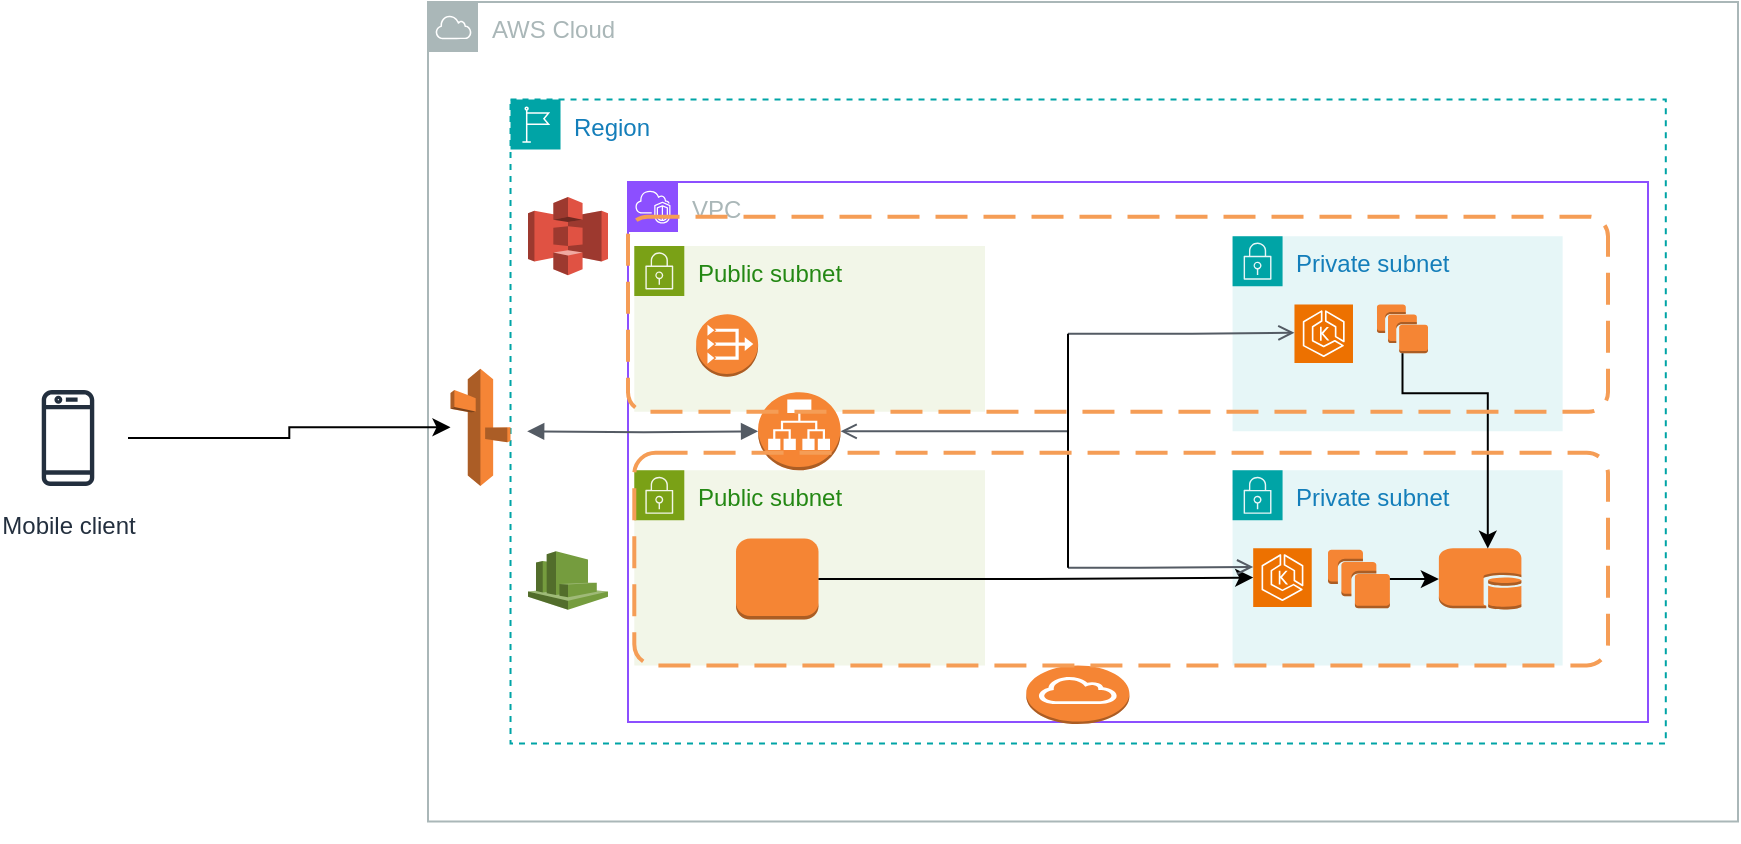 <mxfile version="24.5.3" type="device">
  <diagram name="Page-1" id="yljmo2ODpmwC7XOK9mpB">
    <mxGraphModel dx="1036" dy="614" grid="1" gridSize="10" guides="1" tooltips="1" connect="1" arrows="1" fold="1" page="1" pageScale="1" pageWidth="850" pageHeight="1100" math="0" shadow="0">
      <root>
        <mxCell id="0" />
        <mxCell id="1" parent="0" />
        <mxCell id="vMQlbJKzdD5TBT5hC3Ut-5" value="VPC" style="points=[[0,0],[0.25,0],[0.5,0],[0.75,0],[1,0],[1,0.25],[1,0.5],[1,0.75],[1,1],[0.75,1],[0.5,1],[0.25,1],[0,1],[0,0.75],[0,0.5],[0,0.25]];outlineConnect=0;gradientColor=none;html=1;whiteSpace=wrap;fontSize=12;fontStyle=0;container=1;pointerEvents=0;collapsible=0;recursiveResize=0;shape=mxgraph.aws4.group;grIcon=mxgraph.aws4.group_vpc2;strokeColor=#8C4FFF;fillColor=none;verticalAlign=top;align=left;spacingLeft=30;fontColor=#AAB7B8;dashed=0;" vertex="1" parent="1">
          <mxGeometry x="330" y="210" width="510" height="270" as="geometry" />
        </mxCell>
        <mxCell id="vMQlbJKzdD5TBT5hC3Ut-3" value="" style="group" vertex="1" connectable="0" parent="1">
          <mxGeometry x="230" y="120" width="655" height="420" as="geometry" />
        </mxCell>
        <mxCell id="vMQlbJKzdD5TBT5hC3Ut-2" value="Region" style="points=[[0,0],[0.25,0],[0.5,0],[0.75,0],[1,0],[1,0.25],[1,0.5],[1,0.75],[1,1],[0.75,1],[0.5,1],[0.25,1],[0,1],[0,0.75],[0,0.5],[0,0.25]];outlineConnect=0;gradientColor=none;html=1;whiteSpace=wrap;fontSize=12;fontStyle=0;container=1;pointerEvents=0;collapsible=0;recursiveResize=0;shape=mxgraph.aws4.group;grIcon=mxgraph.aws4.group_region;strokeColor=#00A4A6;fillColor=none;verticalAlign=top;align=left;spacingLeft=30;fontColor=#147EBA;dashed=1;" vertex="1" parent="vMQlbJKzdD5TBT5hC3Ut-3">
          <mxGeometry x="41.26" y="48.78" width="577.638" height="321.951" as="geometry" />
        </mxCell>
        <mxCell id="vMQlbJKzdD5TBT5hC3Ut-1" value="AWS Cloud" style="sketch=0;outlineConnect=0;gradientColor=none;html=1;whiteSpace=wrap;fontSize=12;fontStyle=0;shape=mxgraph.aws4.group;grIcon=mxgraph.aws4.group_aws_cloud;strokeColor=#AAB7B8;fillColor=none;verticalAlign=top;align=left;spacingLeft=30;fontColor=#AAB7B8;dashed=0;" vertex="1" parent="vMQlbJKzdD5TBT5hC3Ut-3">
          <mxGeometry width="655" height="409.756" as="geometry" />
        </mxCell>
        <mxCell id="vMQlbJKzdD5TBT5hC3Ut-9" value="Public subnet" style="points=[[0,0],[0.25,0],[0.5,0],[0.75,0],[1,0],[1,0.25],[1,0.5],[1,0.75],[1,1],[0.75,1],[0.5,1],[0.25,1],[0,1],[0,0.75],[0,0.5],[0,0.25]];outlineConnect=0;gradientColor=none;html=1;whiteSpace=wrap;fontSize=12;fontStyle=0;container=1;pointerEvents=0;collapsible=0;recursiveResize=0;shape=mxgraph.aws4.group;grIcon=mxgraph.aws4.group_security_group;grStroke=0;strokeColor=#7AA116;fillColor=#F2F6E8;verticalAlign=top;align=left;spacingLeft=30;fontColor=#248814;dashed=0;" vertex="1" parent="vMQlbJKzdD5TBT5hC3Ut-3">
          <mxGeometry x="103.15" y="234.146" width="175.354" height="97.561" as="geometry" />
        </mxCell>
        <mxCell id="vMQlbJKzdD5TBT5hC3Ut-11" value="Private subnet" style="points=[[0,0],[0.25,0],[0.5,0],[0.75,0],[1,0],[1,0.25],[1,0.5],[1,0.75],[1,1],[0.75,1],[0.5,1],[0.25,1],[0,1],[0,0.75],[0,0.5],[0,0.25]];outlineConnect=0;gradientColor=none;html=1;whiteSpace=wrap;fontSize=12;fontStyle=0;container=1;pointerEvents=0;collapsible=0;recursiveResize=0;shape=mxgraph.aws4.group;grIcon=mxgraph.aws4.group_security_group;grStroke=0;strokeColor=#00A4A6;fillColor=#E6F6F7;verticalAlign=top;align=left;spacingLeft=30;fontColor=#147EBA;dashed=0;" vertex="1" parent="vMQlbJKzdD5TBT5hC3Ut-3">
          <mxGeometry x="402.283" y="117.073" width="165.039" height="97.561" as="geometry" />
        </mxCell>
        <mxCell id="vMQlbJKzdD5TBT5hC3Ut-12" value="Private subnet" style="points=[[0,0],[0.25,0],[0.5,0],[0.75,0],[1,0],[1,0.25],[1,0.5],[1,0.75],[1,1],[0.75,1],[0.5,1],[0.25,1],[0,1],[0,0.75],[0,0.5],[0,0.25]];outlineConnect=0;gradientColor=none;html=1;whiteSpace=wrap;fontSize=12;fontStyle=0;container=1;pointerEvents=0;collapsible=0;recursiveResize=0;shape=mxgraph.aws4.group;grIcon=mxgraph.aws4.group_security_group;grStroke=0;strokeColor=#00A4A6;fillColor=#E6F6F7;verticalAlign=top;align=left;spacingLeft=30;fontColor=#147EBA;dashed=0;" vertex="1" parent="vMQlbJKzdD5TBT5hC3Ut-3">
          <mxGeometry x="402.283" y="234.146" width="165.039" height="97.561" as="geometry" />
        </mxCell>
        <mxCell id="vMQlbJKzdD5TBT5hC3Ut-7" value="Public subnet" style="points=[[0,0],[0.25,0],[0.5,0],[0.75,0],[1,0],[1,0.25],[1,0.5],[1,0.75],[1,1],[0.75,1],[0.5,1],[0.25,1],[0,1],[0,0.75],[0,0.5],[0,0.25]];outlineConnect=0;gradientColor=none;html=1;whiteSpace=wrap;fontSize=12;fontStyle=0;container=1;pointerEvents=0;collapsible=0;recursiveResize=0;shape=mxgraph.aws4.group;grIcon=mxgraph.aws4.group_security_group;grStroke=0;strokeColor=#7AA116;fillColor=#F2F6E8;verticalAlign=top;align=left;spacingLeft=30;fontColor=#248814;dashed=0;" vertex="1" parent="vMQlbJKzdD5TBT5hC3Ut-3">
          <mxGeometry x="103.15" y="121.951" width="175.354" height="82.927" as="geometry" />
        </mxCell>
        <mxCell id="vMQlbJKzdD5TBT5hC3Ut-13" value="" style="sketch=0;points=[[0,0,0],[0.25,0,0],[0.5,0,0],[0.75,0,0],[1,0,0],[0,1,0],[0.25,1,0],[0.5,1,0],[0.75,1,0],[1,1,0],[0,0.25,0],[0,0.5,0],[0,0.75,0],[1,0.25,0],[1,0.5,0],[1,0.75,0]];outlineConnect=0;fontColor=#232F3E;fillColor=#ED7100;strokeColor=#ffffff;dashed=0;verticalLabelPosition=bottom;verticalAlign=top;align=center;html=1;fontSize=12;fontStyle=0;aspect=fixed;shape=mxgraph.aws4.resourceIcon;resIcon=mxgraph.aws4.eks;" vertex="1" parent="vMQlbJKzdD5TBT5hC3Ut-3">
          <mxGeometry x="433.228" y="151.22" width="29.268" height="29.268" as="geometry" />
        </mxCell>
        <mxCell id="vMQlbJKzdD5TBT5hC3Ut-14" value="" style="sketch=0;points=[[0,0,0],[0.25,0,0],[0.5,0,0],[0.75,0,0],[1,0,0],[0,1,0],[0.25,1,0],[0.5,1,0],[0.75,1,0],[1,1,0],[0,0.25,0],[0,0.5,0],[0,0.75,0],[1,0.25,0],[1,0.5,0],[1,0.75,0]];outlineConnect=0;fontColor=#232F3E;fillColor=#ED7100;strokeColor=#ffffff;dashed=0;verticalLabelPosition=bottom;verticalAlign=top;align=center;html=1;fontSize=12;fontStyle=0;aspect=fixed;shape=mxgraph.aws4.resourceIcon;resIcon=mxgraph.aws4.eks;" vertex="1" parent="vMQlbJKzdD5TBT5hC3Ut-3">
          <mxGeometry x="412.598" y="273.171" width="29.268" height="29.268" as="geometry" />
        </mxCell>
        <mxCell id="vMQlbJKzdD5TBT5hC3Ut-26" value="" style="outlineConnect=0;dashed=0;verticalLabelPosition=bottom;verticalAlign=top;align=center;html=1;shape=mxgraph.aws3.instances;fillColor=#F58534;gradientColor=none;" vertex="1" parent="vMQlbJKzdD5TBT5hC3Ut-3">
          <mxGeometry x="474.49" y="151.22" width="25.51" height="24.39" as="geometry" />
        </mxCell>
        <mxCell id="vMQlbJKzdD5TBT5hC3Ut-27" value="" style="outlineConnect=0;dashed=0;verticalLabelPosition=bottom;verticalAlign=top;align=center;html=1;shape=mxgraph.aws3.instances;fillColor=#F58534;gradientColor=none;" vertex="1" parent="vMQlbJKzdD5TBT5hC3Ut-3">
          <mxGeometry x="450" y="273.902" width="30.94" height="29.268" as="geometry" />
        </mxCell>
        <mxCell id="vMQlbJKzdD5TBT5hC3Ut-29" value="" style="outlineConnect=0;dashed=0;verticalLabelPosition=bottom;verticalAlign=top;align=center;html=1;shape=mxgraph.aws3.vpc_nat_gateway;fillColor=#F58534;gradientColor=none;" vertex="1" parent="vMQlbJKzdD5TBT5hC3Ut-3">
          <mxGeometry x="134.094" y="156.098" width="30.945" height="31.22" as="geometry" />
        </mxCell>
        <mxCell id="vMQlbJKzdD5TBT5hC3Ut-30" value="" style="outlineConnect=0;dashed=0;verticalLabelPosition=bottom;verticalAlign=top;align=center;html=1;shape=mxgraph.aws3.db_on_instance;fillColor=#F58534;gradientColor=none;" vertex="1" parent="vMQlbJKzdD5TBT5hC3Ut-3">
          <mxGeometry x="505.433" y="273.171" width="41.26" height="30.732" as="geometry" />
        </mxCell>
        <mxCell id="vMQlbJKzdD5TBT5hC3Ut-31" value="" style="outlineConnect=0;dashed=0;verticalLabelPosition=bottom;verticalAlign=top;align=center;html=1;shape=mxgraph.aws3.instance;fillColor=#F58534;gradientColor=none;" vertex="1" parent="vMQlbJKzdD5TBT5hC3Ut-3">
          <mxGeometry x="154" y="268.293" width="41.26" height="40.488" as="geometry" />
        </mxCell>
        <mxCell id="vMQlbJKzdD5TBT5hC3Ut-35" value="" style="outlineConnect=0;dashed=0;verticalLabelPosition=bottom;verticalAlign=top;align=center;html=1;shape=mxgraph.aws3.internet_gateway;fillColor=#F58534;gradientColor=none;" vertex="1" parent="vMQlbJKzdD5TBT5hC3Ut-3">
          <mxGeometry x="299.13" y="331.707" width="51.57" height="29.268" as="geometry" />
        </mxCell>
        <mxCell id="vMQlbJKzdD5TBT5hC3Ut-36" value="" style="outlineConnect=0;dashed=0;verticalLabelPosition=bottom;verticalAlign=top;align=center;html=1;shape=mxgraph.aws3.application_load_balancer;fillColor=#F58534;gradientColor=none;" vertex="1" parent="vMQlbJKzdD5TBT5hC3Ut-3">
          <mxGeometry x="165.039" y="195.122" width="41.26" height="39.024" as="geometry" />
        </mxCell>
        <mxCell id="vMQlbJKzdD5TBT5hC3Ut-34" value="" style="outlineConnect=0;dashed=0;verticalLabelPosition=bottom;verticalAlign=top;align=center;html=1;shape=mxgraph.aws3.route_53;fillColor=#F58536;gradientColor=none;" vertex="1" parent="vMQlbJKzdD5TBT5hC3Ut-3">
          <mxGeometry x="11.26" y="183.415" width="30" height="58.537" as="geometry" />
        </mxCell>
        <mxCell id="vMQlbJKzdD5TBT5hC3Ut-46" value="" style="edgeStyle=orthogonalEdgeStyle;html=1;endArrow=block;elbow=vertical;startArrow=block;startFill=1;endFill=1;strokeColor=#545B64;rounded=0;entryX=0;entryY=0.5;entryDx=0;entryDy=0;entryPerimeter=0;" edge="1" parent="vMQlbJKzdD5TBT5hC3Ut-3" target="vMQlbJKzdD5TBT5hC3Ut-36">
          <mxGeometry width="100" relative="1" as="geometry">
            <mxPoint x="49.57" y="214.634" as="sourcePoint" />
            <mxPoint x="149.57" y="214.634" as="targetPoint" />
          </mxGeometry>
        </mxCell>
        <mxCell id="vMQlbJKzdD5TBT5hC3Ut-53" style="edgeStyle=orthogonalEdgeStyle;rounded=0;orthogonalLoop=1;jettySize=auto;html=1;entryX=0;entryY=0.5;entryDx=0;entryDy=0;entryPerimeter=0;" edge="1" parent="vMQlbJKzdD5TBT5hC3Ut-3" source="vMQlbJKzdD5TBT5hC3Ut-31" target="vMQlbJKzdD5TBT5hC3Ut-14">
          <mxGeometry relative="1" as="geometry" />
        </mxCell>
        <mxCell id="vMQlbJKzdD5TBT5hC3Ut-56" style="edgeStyle=orthogonalEdgeStyle;rounded=0;orthogonalLoop=1;jettySize=auto;html=1;entryX=0.809;entryY=0.667;entryDx=0;entryDy=0;entryPerimeter=0;" edge="1" parent="vMQlbJKzdD5TBT5hC3Ut-3" source="vMQlbJKzdD5TBT5hC3Ut-26" target="vMQlbJKzdD5TBT5hC3Ut-1">
          <mxGeometry relative="1" as="geometry" />
        </mxCell>
        <mxCell id="vMQlbJKzdD5TBT5hC3Ut-57" style="edgeStyle=orthogonalEdgeStyle;rounded=0;orthogonalLoop=1;jettySize=auto;html=1;entryX=0;entryY=0.5;entryDx=0;entryDy=0;entryPerimeter=0;" edge="1" parent="vMQlbJKzdD5TBT5hC3Ut-3" source="vMQlbJKzdD5TBT5hC3Ut-27" target="vMQlbJKzdD5TBT5hC3Ut-30">
          <mxGeometry relative="1" as="geometry" />
        </mxCell>
        <mxCell id="vMQlbJKzdD5TBT5hC3Ut-66" value="" style="edgeStyle=orthogonalEdgeStyle;html=1;endArrow=none;elbow=vertical;startArrow=open;startFill=0;strokeColor=#545B64;rounded=0;" edge="1" parent="vMQlbJKzdD5TBT5hC3Ut-3">
          <mxGeometry width="100" relative="1" as="geometry">
            <mxPoint x="206.3" y="214.634" as="sourcePoint" />
            <mxPoint x="320" y="214.634" as="targetPoint" />
          </mxGeometry>
        </mxCell>
        <mxCell id="vMQlbJKzdD5TBT5hC3Ut-69" value="" style="edgeStyle=orthogonalEdgeStyle;html=1;endArrow=open;elbow=vertical;startArrow=none;endFill=0;strokeColor=#545B64;rounded=0;" edge="1" parent="vMQlbJKzdD5TBT5hC3Ut-3">
          <mxGeometry width="100" relative="1" as="geometry">
            <mxPoint x="320" y="165.854" as="sourcePoint" />
            <mxPoint x="433.23" y="165.366" as="targetPoint" />
            <Array as="points">
              <mxPoint x="382" y="165.854" />
            </Array>
          </mxGeometry>
        </mxCell>
        <mxCell id="vMQlbJKzdD5TBT5hC3Ut-71" value="" style="edgeStyle=orthogonalEdgeStyle;html=1;endArrow=open;elbow=vertical;startArrow=none;endFill=0;strokeColor=#545B64;rounded=0;" edge="1" parent="vMQlbJKzdD5TBT5hC3Ut-3">
          <mxGeometry width="100" relative="1" as="geometry">
            <mxPoint x="320" y="282.927" as="sourcePoint" />
            <mxPoint x="412.6" y="282.439" as="targetPoint" />
            <Array as="points">
              <mxPoint x="356.37" y="282.927" />
            </Array>
          </mxGeometry>
        </mxCell>
        <mxCell id="vMQlbJKzdD5TBT5hC3Ut-72" value="" style="endArrow=none;html=1;rounded=0;" edge="1" parent="vMQlbJKzdD5TBT5hC3Ut-3">
          <mxGeometry width="50" height="50" relative="1" as="geometry">
            <mxPoint x="320" y="282.927" as="sourcePoint" />
            <mxPoint x="320" y="165.854" as="targetPoint" />
          </mxGeometry>
        </mxCell>
        <mxCell id="vMQlbJKzdD5TBT5hC3Ut-73" value="" style="rounded=1;arcSize=10;dashed=1;strokeColor=#F59D56;fillColor=none;gradientColor=none;dashPattern=8 4;strokeWidth=2;" vertex="1" parent="vMQlbJKzdD5TBT5hC3Ut-3">
          <mxGeometry x="100" y="107.317" width="490" height="97.561" as="geometry" />
        </mxCell>
        <mxCell id="vMQlbJKzdD5TBT5hC3Ut-76" value="" style="rounded=1;arcSize=10;dashed=1;strokeColor=#F59D56;fillColor=none;gradientColor=none;dashPattern=8 4;strokeWidth=2;" vertex="1" parent="vMQlbJKzdD5TBT5hC3Ut-3">
          <mxGeometry x="103.15" y="225.366" width="486.85" height="106.341" as="geometry" />
        </mxCell>
        <mxCell id="vMQlbJKzdD5TBT5hC3Ut-77" value="" style="outlineConnect=0;dashed=0;verticalLabelPosition=bottom;verticalAlign=top;align=center;html=1;shape=mxgraph.aws3.s3;fillColor=#E05243;gradientColor=none;" vertex="1" parent="vMQlbJKzdD5TBT5hC3Ut-3">
          <mxGeometry x="50" y="97.561" width="40" height="39.024" as="geometry" />
        </mxCell>
        <mxCell id="vMQlbJKzdD5TBT5hC3Ut-78" value="" style="outlineConnect=0;dashed=0;verticalLabelPosition=bottom;verticalAlign=top;align=center;html=1;shape=mxgraph.aws3.cloudwatch;fillColor=#759C3E;gradientColor=none;" vertex="1" parent="vMQlbJKzdD5TBT5hC3Ut-3">
          <mxGeometry x="50" y="274.634" width="40" height="29.268" as="geometry" />
        </mxCell>
        <mxCell id="vMQlbJKzdD5TBT5hC3Ut-37" style="edgeStyle=orthogonalEdgeStyle;rounded=0;orthogonalLoop=1;jettySize=auto;html=1;" edge="1" parent="1" source="vMQlbJKzdD5TBT5hC3Ut-33" target="vMQlbJKzdD5TBT5hC3Ut-34">
          <mxGeometry relative="1" as="geometry" />
        </mxCell>
        <mxCell id="vMQlbJKzdD5TBT5hC3Ut-33" value="Mobile client" style="sketch=0;outlineConnect=0;fontColor=#232F3E;gradientColor=none;strokeColor=#232F3E;fillColor=#ffffff;dashed=0;verticalLabelPosition=bottom;verticalAlign=top;align=center;html=1;fontSize=12;fontStyle=0;aspect=fixed;shape=mxgraph.aws4.resourceIcon;resIcon=mxgraph.aws4.mobile_client;" vertex="1" parent="1">
          <mxGeometry x="20" y="308" width="60" height="60" as="geometry" />
        </mxCell>
      </root>
    </mxGraphModel>
  </diagram>
</mxfile>
